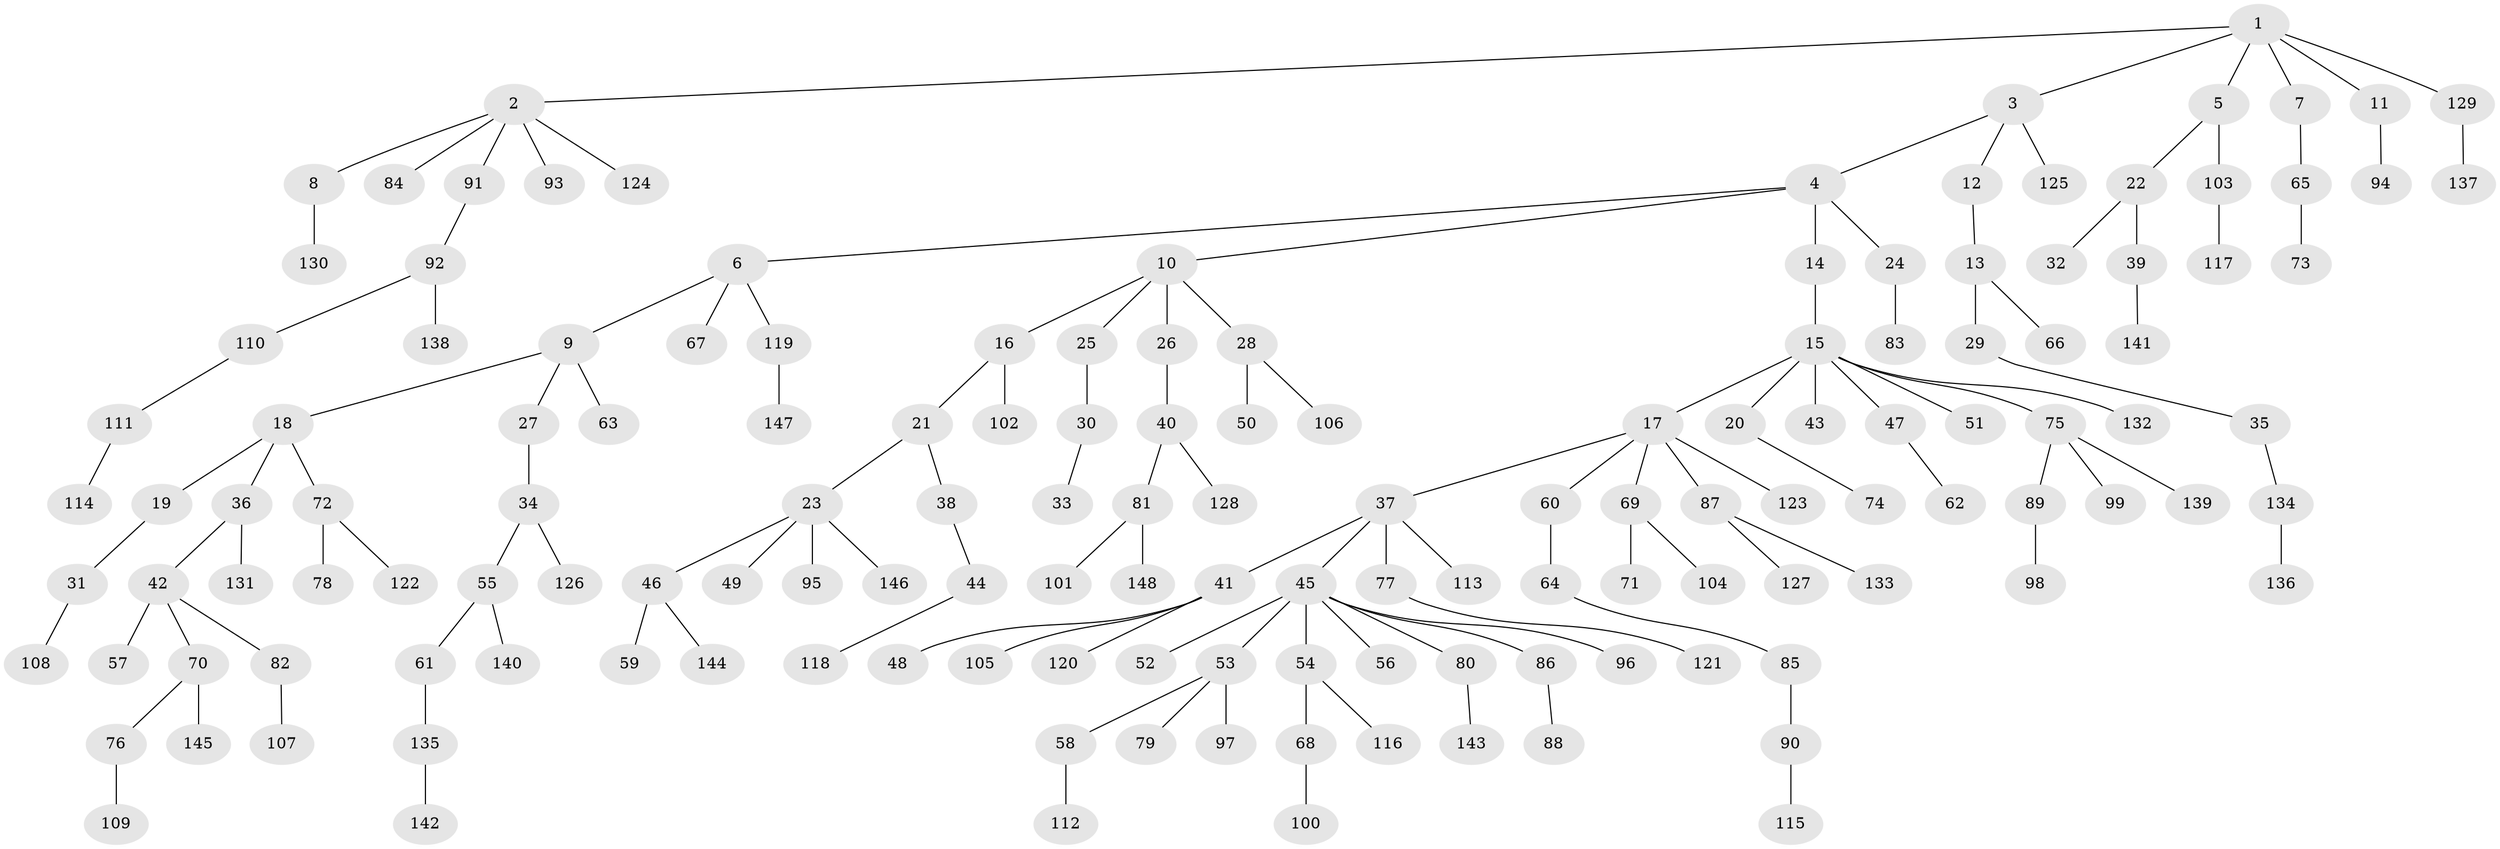 // coarse degree distribution, {6: 0.03669724770642202, 3: 0.08256880733944955, 5: 0.01834862385321101, 4: 0.08256880733944955, 2: 0.1926605504587156, 8: 0.009174311926605505, 1: 0.5688073394495413, 7: 0.009174311926605505}
// Generated by graph-tools (version 1.1) at 2025/52/02/27/25 19:52:11]
// undirected, 148 vertices, 147 edges
graph export_dot {
graph [start="1"]
  node [color=gray90,style=filled];
  1;
  2;
  3;
  4;
  5;
  6;
  7;
  8;
  9;
  10;
  11;
  12;
  13;
  14;
  15;
  16;
  17;
  18;
  19;
  20;
  21;
  22;
  23;
  24;
  25;
  26;
  27;
  28;
  29;
  30;
  31;
  32;
  33;
  34;
  35;
  36;
  37;
  38;
  39;
  40;
  41;
  42;
  43;
  44;
  45;
  46;
  47;
  48;
  49;
  50;
  51;
  52;
  53;
  54;
  55;
  56;
  57;
  58;
  59;
  60;
  61;
  62;
  63;
  64;
  65;
  66;
  67;
  68;
  69;
  70;
  71;
  72;
  73;
  74;
  75;
  76;
  77;
  78;
  79;
  80;
  81;
  82;
  83;
  84;
  85;
  86;
  87;
  88;
  89;
  90;
  91;
  92;
  93;
  94;
  95;
  96;
  97;
  98;
  99;
  100;
  101;
  102;
  103;
  104;
  105;
  106;
  107;
  108;
  109;
  110;
  111;
  112;
  113;
  114;
  115;
  116;
  117;
  118;
  119;
  120;
  121;
  122;
  123;
  124;
  125;
  126;
  127;
  128;
  129;
  130;
  131;
  132;
  133;
  134;
  135;
  136;
  137;
  138;
  139;
  140;
  141;
  142;
  143;
  144;
  145;
  146;
  147;
  148;
  1 -- 2;
  1 -- 3;
  1 -- 5;
  1 -- 7;
  1 -- 11;
  1 -- 129;
  2 -- 8;
  2 -- 84;
  2 -- 91;
  2 -- 93;
  2 -- 124;
  3 -- 4;
  3 -- 12;
  3 -- 125;
  4 -- 6;
  4 -- 10;
  4 -- 14;
  4 -- 24;
  5 -- 22;
  5 -- 103;
  6 -- 9;
  6 -- 67;
  6 -- 119;
  7 -- 65;
  8 -- 130;
  9 -- 18;
  9 -- 27;
  9 -- 63;
  10 -- 16;
  10 -- 25;
  10 -- 26;
  10 -- 28;
  11 -- 94;
  12 -- 13;
  13 -- 29;
  13 -- 66;
  14 -- 15;
  15 -- 17;
  15 -- 20;
  15 -- 43;
  15 -- 47;
  15 -- 51;
  15 -- 75;
  15 -- 132;
  16 -- 21;
  16 -- 102;
  17 -- 37;
  17 -- 60;
  17 -- 69;
  17 -- 87;
  17 -- 123;
  18 -- 19;
  18 -- 36;
  18 -- 72;
  19 -- 31;
  20 -- 74;
  21 -- 23;
  21 -- 38;
  22 -- 32;
  22 -- 39;
  23 -- 46;
  23 -- 49;
  23 -- 95;
  23 -- 146;
  24 -- 83;
  25 -- 30;
  26 -- 40;
  27 -- 34;
  28 -- 50;
  28 -- 106;
  29 -- 35;
  30 -- 33;
  31 -- 108;
  34 -- 55;
  34 -- 126;
  35 -- 134;
  36 -- 42;
  36 -- 131;
  37 -- 41;
  37 -- 45;
  37 -- 77;
  37 -- 113;
  38 -- 44;
  39 -- 141;
  40 -- 81;
  40 -- 128;
  41 -- 48;
  41 -- 105;
  41 -- 120;
  42 -- 57;
  42 -- 70;
  42 -- 82;
  44 -- 118;
  45 -- 52;
  45 -- 53;
  45 -- 54;
  45 -- 56;
  45 -- 80;
  45 -- 86;
  45 -- 96;
  46 -- 59;
  46 -- 144;
  47 -- 62;
  53 -- 58;
  53 -- 79;
  53 -- 97;
  54 -- 68;
  54 -- 116;
  55 -- 61;
  55 -- 140;
  58 -- 112;
  60 -- 64;
  61 -- 135;
  64 -- 85;
  65 -- 73;
  68 -- 100;
  69 -- 71;
  69 -- 104;
  70 -- 76;
  70 -- 145;
  72 -- 78;
  72 -- 122;
  75 -- 89;
  75 -- 99;
  75 -- 139;
  76 -- 109;
  77 -- 121;
  80 -- 143;
  81 -- 101;
  81 -- 148;
  82 -- 107;
  85 -- 90;
  86 -- 88;
  87 -- 127;
  87 -- 133;
  89 -- 98;
  90 -- 115;
  91 -- 92;
  92 -- 110;
  92 -- 138;
  103 -- 117;
  110 -- 111;
  111 -- 114;
  119 -- 147;
  129 -- 137;
  134 -- 136;
  135 -- 142;
}
